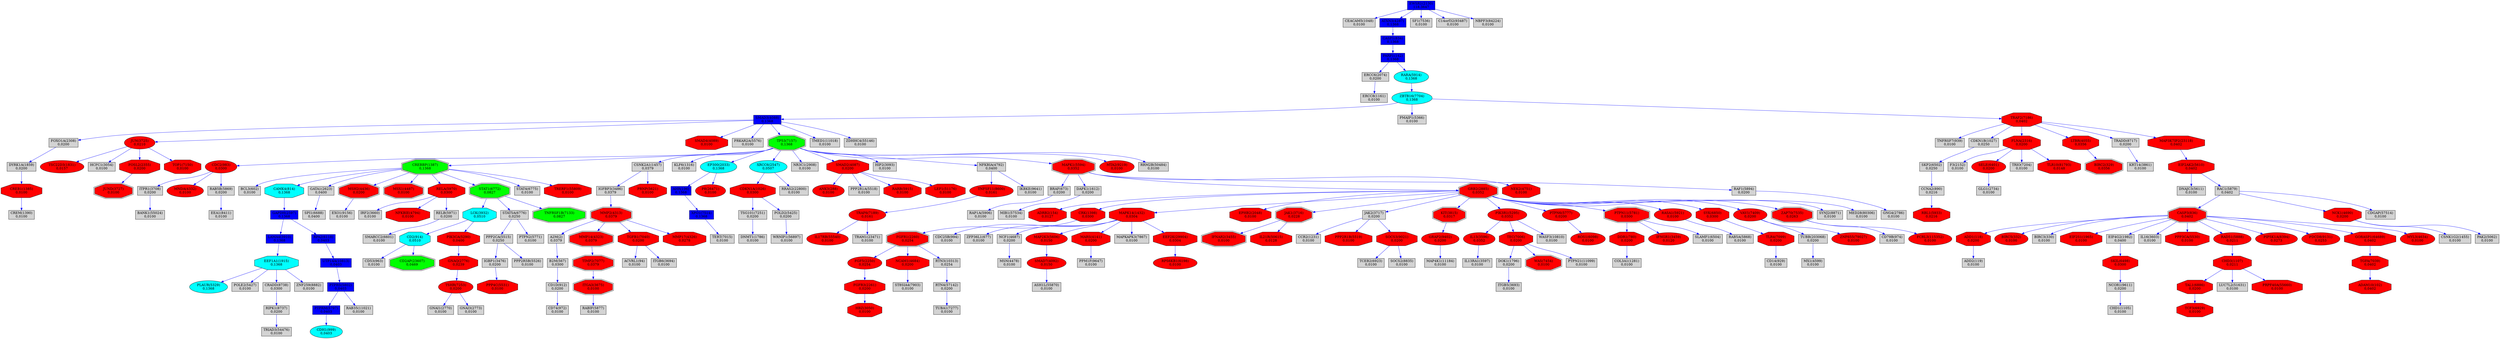 digraph tmp_ans10 {
N_0 [shape = octagon, style = filled, fillcolor = red, label = "ADD1(118)\n0,0200"];
N_1 [shape = box, style = filled, fillcolor = lightgray, label = "ADD2(119)\n0,0100"];
N_2 [shape = box, style = filled, fillcolor = blue, label = "PARP1(142)\n0,1368"];
N_3 [shape = octagon, style = filled, fillcolor = red, label = "ADRB2(154)\n0,0127"];
N_4 [shape = box, style = filled, fillcolor = blue, label = "AHR(196)\n0,1368"];
N_5 [shape = box, style = filled, fillcolor = lightgray, label = "A2M(2)\n0,0379"];
N_6 [shape = box, style = filled, fillcolor = lightgray, label = "ACVRL1(94)\n0,0100"];
N_7 [shape = ellipse, style = filled, fillcolor = red, label = "BIRC5(332)\n0,0100"];
N_8 [shape = octagon, style = filled, fillcolor = red, label = "ADAM10(102)\n0,0402"];
N_9 [shape = box, style = filled, fillcolor = lightgray, label = "B2M(567)\n0,0300"];
N_10 [shape = box, style = filled, fillcolor = lightgray, label = "BRAF(673)\n0,0200"];
N_11 [shape = octagon, style = filled, fillcolor = red, label = "DDR1(780)\n0,0200"];
N_12 [shape = box, style = filled, fillcolor = blue, label = "CASP1(834)\n0,1368"];
N_13 [shape = doubleoctagon, style = filled, fillcolor = red, label = "CASP3(836)\n0,0402"];
N_14 [shape = box, style = filled, fillcolor = lightgray, label = "BIRC3(330)\n0,0100"];
N_15 [shape = doubleoctagon, style = filled, fillcolor = red, label = "BIRC2(329)\n0,0356"];
N_16 [shape = octagon, style = filled, fillcolor = aqua, label = "CD2(914)\n0,0510"];
N_17 [shape = box, style = filled, fillcolor = lightgray, label = "TNFRSF7(939)\n0,0100"];
N_18 [shape = box, style = filled, fillcolor = lightgray, label = "CD74(972)\n0,0100"];
N_19 [shape = box, style = filled, fillcolor = lightgray, label = "CD1D(912)\n0,0200"];
N_20 [shape = box, style = filled, fillcolor = lightgray, label = "CCNA2(890)\n0,0216"];
N_21 [shape = ellipse, style = filled, fillcolor = red, label = "CDC2(983)\n0,0300"];
N_22 [shape = ellipse, style = filled, fillcolor = aqua, label = "CDH1(999)\n0,0403"];
N_23 [shape = octagon, style = filled, fillcolor = red, label = "CDKN1A(1026)\n0,0300"];
N_24 [shape = octagon, style = filled, fillcolor = red, label = "CHD3(1107)\n0,0211"];
N_25 [shape = box, style = filled, fillcolor = lightgray, label = "CDC25B(994)\n0,0100"];
N_26 [shape = box, style = filled, fillcolor = lightgray, label = "CDKN1B(1027)\n0,0250"];
N_27 [shape = box, style = filled, fillcolor = lightgray, label = "CCR2(1231)\n0,0100"];
N_28 [shape = box, style = filled, fillcolor = lightgray, label = "BCL3(602)\n0,0100"];
N_29 [shape = octagon, style = filled, fillcolor = red, label = "CREB1(1385)\n0,0100"];
N_30 [shape = doubleoctagon, style = filled, fillcolor = green, label = "CREBBP(1387)\n0,1368"];
N_31 [shape = octagon, style = filled, fillcolor = aqua, label = "CAMK4(814)\n0,1368"];
N_32 [shape = box, style = filled, fillcolor = lightgray, label = "CREM(1390)\n0,0100"];
N_33 [shape = octagon, style = filled, fillcolor = red, label = "CRK(1398)\n0,0300"];
N_34 [shape = box, style = filled, fillcolor = lightgray, label = "ZFP36L1(677)\n0,0100"];
N_35 [shape = box, style = filled, fillcolor = lightgray, label = "CSNK2A1(1457)\n0,0379"];
N_36 [shape = octagon, style = filled, fillcolor = red, label = "MAPK14(1432)\n0,0304"];
N_37 [shape = box, style = filled, fillcolor = lightgray, label = "CD14(929)\n0,0100"];
N_38 [shape = box, style = filled, fillcolor = lightgray, label = "DAPK1(1612)\n0,0200"];
N_39 [shape = box, style = filled, fillcolor = lightgray, label = "ERCC8(1161)\n0,0100"];
N_40 [shape = box, style = filled, fillcolor = lightgray, label = "DNMT1(1786)\n0,0100"];
N_41 [shape = ellipse, style = filled, fillcolor = red, label = "TSC22D3(1831)\n0,0157"];
N_42 [shape = octagon, style = filled, fillcolor = aqua, label = "EEF1A1(1915)\n0,1368"];
N_43 [shape = box, style = filled, fillcolor = lightgray, label = "KLF6(1316)\n0,0100"];
N_44 [shape = octagon, style = filled, fillcolor = red, label = "EIF2S1(1965)\n0,0100"];
N_45 [shape = box, style = filled, fillcolor = lightgray, label = "EIF4G2(1982)\n0,0400"];
N_46 [shape = ellipse, style = filled, fillcolor = aqua, label = "EP300(2033)\n0,1368"];
N_47 [shape = octagon, style = filled, fillcolor = red, label = "EPHB2(2048)\n0,0100"];
N_48 [shape = box, style = filled, fillcolor = lightgray, label = "CEACAM5(1048)\n0,0100"];
N_49 [shape = box, style = filled, fillcolor = blue, label = "EWSR1(2130)\n118,3647"];
N_50 [shape = box, style = filled, fillcolor = lightgray, label = "F3(2152)\n0,0100"];
N_51 [shape = box, style = filled, fillcolor = lightgray, label = "DOK1(1796)\n0,0200"];
N_52 [shape = box, style = filled, fillcolor = lightgray, label = "COL3A1(1281)\n0,0100"];
N_53 [shape = doubleoctagon, style = filled, fillcolor = red, label = "FGFR1(2260)\n0,0254"];
N_54 [shape = ellipse, style = filled, fillcolor = red, label = "FGF5(2250)\n0,0254"];
N_55 [shape = octagon, style = filled, fillcolor = red, label = "FGFR3(2261)\n0,0200"];
N_56 [shape = box, style = filled, fillcolor = lightgray, label = "DYRK1A(1859)\n0,0200"];
N_57 [shape = octagon, style = filled, fillcolor = red, label = "FLNA(2316)\n0,0200"];
N_58 [shape = box, style = filled, fillcolor = lightgray, label = "CD79B(974)\n0,0100"];
N_59 [shape = box, style = filled, fillcolor = lightgray, label = "FOXO1A(2308)\n0,0200"];
N_60 [shape = box, style = filled, fillcolor = blue, label = "GAPDH(2597)\n0,1368"];
N_61 [shape = ellipse, style = filled, fillcolor = aqua, label = "XRCC6(2547)\n0,0507"];
N_62 [shape = box, style = filled, fillcolor = lightgray, label = "CD53(963)\n0,0100"];
N_63 [shape = box, style = filled, fillcolor = lightgray, label = "GNAI1(2770)\n0,0100"];
N_64 [shape = box, style = filled, fillcolor = lightgray, label = "GNAI3(2773)\n0,0100"];
N_65 [shape = octagon, style = filled, fillcolor = red, label = "GNAQ(2776)\n0,0239"];
N_66 [shape = doubleoctagon, style = filled, fillcolor = red, label = "GRB2(2885)\n0,0352"];
N_67 [shape = box, style = filled, fillcolor = lightgray, label = "NR3C1(2908)\n0,0100"];
N_68 [shape = box, style = filled, fillcolor = lightgray, label = "ERCC6(2074)\n0,0200"];
N_69 [shape = octagon, style = filled, fillcolor = red, label = "HBZ(3050)\n0,0100"];
N_70 [shape = box, style = filled, fillcolor = lightgray, label = "HCFC1(3054)\n0,0100"];
N_71 [shape = box, style = filled, fillcolor = lightgray, label = "CHD1(1105)\n0,0100"];
N_72 [shape = doubleoctagon, style = filled, fillcolor = red, label = "IFNAR2(3455)\n0,0100"];
N_73 [shape = ellipse, style = filled, fillcolor = red, label = "IFNGR1(3459)\n0,0120"];
N_74 [shape = ellipse, style = filled, fillcolor = red, label = "IL13(3596)\n0,0352"];
N_75 [shape = box, style = filled, fillcolor = lightgray, label = "IL16(3603)\n0,0100"];
N_76 [shape = doubleoctagon, style = filled, fillcolor = red, label = "ITGA3(3675)\n0,0100"];
N_77 [shape = box, style = filled, fillcolor = lightgray, label = "ITGB5(3693)\n0,0100"];
N_78 [shape = box, style = filled, fillcolor = lightgray, label = "ITPR1(3708)\n0,0200"];
N_79 [shape = doubleoctagon, style = filled, fillcolor = red, label = "JAK1(3716)\n0,0228"];
N_80 [shape = box, style = filled, fillcolor = lightgray, label = "JAK2(3717)\n0,0200"];
N_81 [shape = ellipse, style = filled, fillcolor = red, label = "JUN(3725)\n0,0210"];
N_82 [shape = octagon, style = filled, fillcolor = red, label = "FOSL2(2355)\n0,0200"];
N_83 [shape = ellipse, style = filled, fillcolor = red, label = "ANK3(288)\n0,0100"];
N_84 [shape = doubleoctagon, style = filled, fillcolor = red, label = "KIT(3815)\n0,0317"];
N_85 [shape = box, style = filled, fillcolor = lightgray, label = "IGFBP3(3486)\n0,0379"];
N_86 [shape = octagon, style = filled, fillcolor = aqua, label = "LCK(3932)\n0,0510"];
N_87 [shape = box, style = filled, fillcolor = lightgray, label = "GATA1(2623)\n0,0400"];
N_88 [shape = octagon, style = filled, fillcolor = red, label = "LTBR(4055)\n0,0356"];
N_89 [shape = octagon, style = filled, fillcolor = red, label = "SMAD2(4087)\n0,0200"];
N_90 [shape = doubleoctagon, style = filled, fillcolor = red, label = "JUND(3727)\n0,0100"];
N_91 [shape = box, style = filled, fillcolor = blue, label = "SMAD3(4088)\n0,1368"];
N_92 [shape = octagon, style = filled, fillcolor = red, label = "SMAD4(4089)\n0,0100"];
N_93 [shape = ellipse, style = filled, fillcolor = red, label = "SMAD7(4092)\n0,0150"];
N_94 [shape = box, style = filled, fillcolor = lightgray, label = "IGBP1(3476)\n0,0200"];
N_95 [shape = doubleoctagon, style = filled, fillcolor = red, label = "MMP2(4313)\n0,0379"];
N_96 [shape = doubleoctagon, style = filled, fillcolor = red, label = "MSH2(4436)\n0,0200"];
N_97 [shape = box, style = filled, fillcolor = lightgray, label = "MSN(4478)\n0,0100"];
N_98 [shape = doubleoctagon, style = filled, fillcolor = red, label = "MSX1(4487)\n0,0100"];
N_99 [shape = box, style = filled, fillcolor = lightgray, label = "MX1(4599)\n0,0100"];
N_100 [shape = octagon, style = filled, fillcolor = red, label = "NCAM1(4684)\n0,0200"];
N_101 [shape = box, style = filled, fillcolor = lightgray, label = "NCF1(4687)\n0,0200"];
N_102 [shape = box, style = filled, fillcolor = lightgray, label = "CSNK1G2(1455)\n0,0100"];
N_103 [shape = box, style = filled, fillcolor = lightgray, label = "HIP2(3093)\n0,0100"];
N_104 [shape = octagon, style = filled, fillcolor = red, label = "NCK1(4690)\n0,0200"];
N_105 [shape = octagon, style = filled, fillcolor = red, label = "NEK2(4751)\n0,0100"];
N_106 [shape = box, style = filled, fillcolor = lightgray, label = "IRF2(3660)\n0,0100"];
N_107 [shape = box, style = filled, fillcolor = lightgray, label = "GLG1(2734)\n0,0100"];
N_108 [shape = box, style = filled, fillcolor = lightgray, label = "NFKBIA(4792)\n0,0400"];
N_109 [shape = box, style = filled, fillcolor = lightgray, label = "PAK2(5062)\n0,0100"];
N_110 [shape = ellipse, style = filled, fillcolor = red, label = "PIK3R1(5295)\n0,0352"];
N_111 [shape = octagon, style = filled, fillcolor = red, label = "PIK3CA(5290)\n0,0400"];
N_112 [shape = box, style = filled, fillcolor = lightgray, label = "KRT14(3861)\n0,0100"];
N_113 [shape = box, style = filled, fillcolor = lightgray, label = "PMAIP1(5366)\n0,0100"];
N_114 [shape = box, style = filled, fillcolor = lightgray, label = "PPP2CA(5515)\n0,0250"];
N_115 [shape = octagon, style = filled, fillcolor = red, label = "PPP2R1B(5519)\n0,0100"];
N_116 [shape = box, style = filled, fillcolor = lightgray, label = "PPP2R1A(5518)\n0,0100"];
N_117 [shape = octagon, style = filled, fillcolor = red, label = "PPP3CA(5530)\n0,0100"];
N_118 [shape = octagon, style = filled, fillcolor = red, label = "NFKBIE(4794)\n0,0100"];
N_119 [shape = box, style = filled, fillcolor = lightgray, label = "PRKAR2A(5576)\n0,0100"];
N_120 [shape = doubleoctagon, style = filled, fillcolor = red, label = "MAPK1(5594)\n0,0352"];
N_121 [shape = octagon, style = filled, fillcolor = red, label = "EIF2AK2(5610)\n0,0402"];
N_122 [shape = box, style = filled, fillcolor = lightgray, label = "DNAJC3(5611)\n0,0100"];
N_123 [shape = octagon, style = filled, fillcolor = red, label = "PRNP(5621)\n0,0100"];
N_124 [shape = box, style = filled, fillcolor = blue, label = "ATXN3(4287)\n0,1368"];
N_125 [shape = box, style = filled, fillcolor = blue, label = "LAMA4(3910)\n0,1368"];
N_126 [shape = ellipse, style = filled, fillcolor = red, label = "PTPN6(5777)\n0,0200"];
N_127 [shape = box, style = filled, fillcolor = blue, label = "PTPRM(5797)\n0,0403"];
N_128 [shape = doubleoctagon, style = filled, fillcolor = red, label = "PTPN11(5781)\n0,0300"];
N_129 [shape = box, style = filled, fillcolor = lightgray, label = "RAB5A(5868)\n0,0100"];
N_130 [shape = box, style = filled, fillcolor = lightgray, label = "RAC1(5879)\n0,0402"];
N_131 [shape = ellipse, style = filled, fillcolor = red, label = "RAD51(5888)\n0,0211"];
N_132 [shape = box, style = filled, fillcolor = lightgray, label = "RAF1(5894)\n0,0200"];
N_133 [shape = box, style = filled, fillcolor = lightgray, label = "GNG4(2786)\n0,0100"];
N_134 [shape = box, style = filled, fillcolor = lightgray, label = "RAP1A(5906)\n0,0100"];
N_135 [shape = ellipse, style = filled, fillcolor = red, label = "RASA1(5921)\n0,0100"];
N_136 [shape = ellipse, style = filled, fillcolor = red, label = "MNDA(4332)\n0,0100"];
N_137 [shape = ellipse, style = filled, fillcolor = aqua, label = "RARA(5914)\n0,1368"];
N_138 [shape = octagon, style = filled, fillcolor = red, label = "RBL1(5933)\n0,0216"];
N_139 [shape = octagon, style = filled, fillcolor = red, label = "PPP4C(5531)\n0,0100"];
N_140 [shape = octagon, style = filled, fillcolor = red, label = "RELA(5970)\n0,0300"];
N_141 [shape = box, style = filled, fillcolor = lightgray, label = "RELB(5971)\n0,0200"];
N_142 [shape = box, style = filled, fillcolor = blue, label = "RPA2(6118)\n0,0403"];
N_143 [shape = octagon, style = filled, fillcolor = red, label = "RARB(5915)\n0,0100"];
N_144 [shape = ellipse, style = filled, fillcolor = red, label = "MAP2K3(5606)\n0,0150"];
N_145 [shape = doubleoctagon, style = filled, fillcolor = red, label = "MMP14(4323)\n0,0379"];
N_146 [shape = ellipse, style = filled, fillcolor = red, label = "SELE(6401)\n0,0200"];
N_147 [shape = box, style = filled, fillcolor = lightgray, label = "PTPN2(5771)\n0,0100"];
N_148 [shape = octagon, style = filled, fillcolor = red, label = "SKIL(6498)\n0,0300"];
N_149 [shape = box, style = filled, fillcolor = lightgray, label = "SLAMF1(6504)\n0,0100"];
N_150 [shape = box, style = filled, fillcolor = lightgray, label = "SPI1(6688)\n0,0400"];
N_151 [shape = doubleoctagon, style = filled, fillcolor = green, label = "STAT1(6772)\n0,0827"];
N_152 [shape = box, style = filled, fillcolor = lightgray, label = "STAT5A(6776)\n0,0250"];
N_153 [shape = ellipse, style = filled, fillcolor = red, label = "RPS6KB1(6198)\n0,0100"];
N_154 [shape = ellipse, style = filled, fillcolor = aqua, label = "PLAUR(5329)\n0,1368"];
N_155 [shape = octagon, style = filled, fillcolor = red, label = "SYK(6850)\n0,0300"];
N_156 [shape = box, style = filled, fillcolor = lightgray, label = "TCEB2(6923)\n0,0100"];
N_157 [shape = octagon, style = filled, fillcolor = red, label = "TCF3(6929)\n0,0100"];
N_158 [shape = octagon, style = filled, fillcolor = red, label = "TAL1(6886)\n0,0200"];
N_159 [shape = box, style = filled, fillcolor = lightgray, label = "SKP2(6502)\n0,0250"];
N_160 [shape = octagon, style = filled, fillcolor = red, label = "TEC(7006)\n0,0200"];
N_161 [shape = box, style = filled, fillcolor = lightgray, label = "TERT(7015)\n0,0100"];
N_162 [shape = box, style = filled, fillcolor = lightgray, label = "RAB5B(5869)\n0,0200"];
N_163 [shape = octagon, style = filled, fillcolor = red, label = "TGFA(7039)\n0,0402"];
N_164 [shape = box, style = filled, fillcolor = lightgray, label = "ITGB6(3694)\n0,0100"];
N_165 [shape = octagon, style = filled, fillcolor = red, label = "TGFB1(7040)\n0,0200"];
N_166 [shape = box, style = filled, fillcolor = lightgray, label = "POLE2(5427)\n0,0100"];
N_167 [shape = octagon, style = filled, fillcolor = red, label = "TLR4(7099)\n0,0200"];
N_168 [shape = octagon, style = filled, fillcolor = red, label = "TOP1(7150)\n0,0100"];
N_169 [shape = doubleoctagon, style = filled, fillcolor = green, label = "TP53(7157)\n0,1368"];
N_170 [shape = doubleoctagon, style = filled, fillcolor = green, label = "TNFRSF1B(7133)\n0,0827"];
N_171 [shape = octagon, style = filled, fillcolor = red, label = "TRAF2(7186)\n0,0402"];
N_172 [shape = ellipse, style = filled, fillcolor = red, label = "TRAF6(7189)\n0,0161"];
N_173 [shape = ellipse, style = filled, fillcolor = red, label = "TSHR(7253)\n0,0200"];
N_174 [shape = box, style = filled, fillcolor = lightgray, label = "TSG101(7251)\n0,0200"];
N_175 [shape = box, style = filled, fillcolor = lightgray, label = "TUBA1(7277)\n0,0100"];
N_176 [shape = doubleoctagon, style = filled, fillcolor = red, label = "WAS(7454)\n0,0100"];
N_177 [shape = box, style = filled, fillcolor = lightgray, label = "POLD2(5425)\n0,0200"];
N_178 [shape = box, style = filled, fillcolor = blue, label = "XPO1(7514)\n0,1368"];
N_179 [shape = ellipse, style = filled, fillcolor = red, label = "VAV1(7409)\n0,0200"];
N_180 [shape = doubleoctagon, style = filled, fillcolor = red, label = "ZAP70(7535)\n0,0263"];
N_181 [shape = ellipse, style = filled, fillcolor = aqua, label = "ZBTB16(7704)\n0,1368"];
N_182 [shape = box, style = filled, fillcolor = lightgray, label = "ST8SIA4(7903)\n0,0100"];
N_183 [shape = octagon, style = filled, fillcolor = red, label = "MARS(4141)\n0,0200"];
N_184 [shape = box, style = filled, fillcolor = lightgray, label = "SF1(7536)\n0,0100"];
N_185 [shape = box, style = filled, fillcolor = lightgray, label = "EEA1(8411)\n0,0100"];
N_186 [shape = box, style = filled, fillcolor = blue, label = "PTPRS(5802)\n0,0403"];
N_187 [shape = ellipse, style = filled, fillcolor = red, label = "TNFSF11(8600)\n0,0161"];
N_188 [shape = ellipse, style = filled, fillcolor = red, label = "PIP5K1A(8394)\n0,0273"];
N_189 [shape = box, style = filled, fillcolor = lightgray, label = "TRADD(8717)\n0,0200"];
N_190 [shape = box, style = filled, fillcolor = lightgray, label = "RIPK1(8737)\n0,0200"];
N_191 [shape = box, style = filled, fillcolor = lightgray, label = "SYNJ2(8871)\n0,0100"];
N_192 [shape = box, style = filled, fillcolor = lightgray, label = "SOCS2(8835)\n0,0100"];
N_193 [shape = box, style = filled, fillcolor = lightgray, label = "SMARCC2(6601)\n0,0100"];
N_194 [shape = box, style = filled, fillcolor = lightgray, label = "STAT4(6775)\n0,0100"];
N_195 [shape = box, style = filled, fillcolor = lightgray, label = "NCOR1(9611)\n0,0200"];
N_196 [shape = box, style = filled, fillcolor = lightgray, label = "PPM1F(9647)\n0,0100"];
N_197 [shape = ellipse, style = filled, fillcolor = red, label = "GRAP2(9402)\n0,0200"];
N_198 [shape = ellipse, style = filled, fillcolor = red, label = "PDCD8(9131)\n0,0253"];
N_199 [shape = box, style = filled, fillcolor = lightgray, label = "IKBKE(9641)\n0,0100"];
N_200 [shape = box, style = filled, fillcolor = lightgray, label = "RTN3(10313)\n0,0254"];
N_201 [shape = ellipse, style = filled, fillcolor = red, label = "ROS1(6098)\n0,0100"];
N_202 [shape = box, style = filled, fillcolor = lightgray, label = "RABIF(5877)\n0,0100"];
N_203 [shape = box, style = filled, fillcolor = blue, label = "UTP14A(10813)\n0,0403"];
N_204 [shape = box, style = filled, fillcolor = lightgray, label = "CRADD(8738)\n0,0300"];
N_205 [shape = box, style = filled, fillcolor = lightgray, label = "MAP4K1(11184)\n0,0100"];
N_206 [shape = ellipse, style = filled, fillcolor = red, label = "MTA2(9219)\n0,0100"];
N_207 [shape = doubleoctagon, style = filled, fillcolor = green, label = "CD2AP(23607)\n0,0469"];
N_208 [shape = box, style = filled, fillcolor = lightgray, label = "MAPKAPK3(7867)\n0,0100"];
N_209 [shape = octagon, style = filled, fillcolor = red, label = "LEF1(51176)\n0,0100"];
N_210 [shape = box, style = filled, fillcolor = lightgray, label = "LUC7L2(51631)\n0,0100"];
N_211 [shape = box, style = filled, fillcolor = lightgray, label = "TRIAD3(54476)\n0,0100"];
N_212 [shape = box, style = filled, fillcolor = lightgray, label = "RRAS2(22800)\n0,0100"];
N_213 [shape = octagon, style = filled, fillcolor = red, label = "PRPF40A(55660)\n0,0100"];
N_214 [shape = box, style = filled, fillcolor = lightgray, label = "ZNF259(8882)\n0,0100"];
N_215 [shape = box, style = filled, fillcolor = lightgray, label = "WRNIP1(56897)\n0,0100"];
N_216 [shape = octagon, style = filled, fillcolor = red, label = "IL21R(50615)\n0,0128"];
N_217 [shape = octagon, style = filled, fillcolor = red, label = "GORASP1(64689)\n0,0402"];
N_218 [shape = ellipse, style = filled, fillcolor = red, label = "IL17RB(55540)\n0,0100"];
N_219 [shape = box, style = filled, fillcolor = lightgray, label = "RTN4(57142)\n0,0200"];
N_220 [shape = box, style = filled, fillcolor = lightgray, label = "RAB35(11021)\n0,0100"];
N_221 [shape = box, style = filled, fillcolor = lightgray, label = "MED28(80306)\n0,0100"];
N_222 [shape = box, style = filled, fillcolor = lightgray, label = "C14orf32(93487)\n0,0100"];
N_223 [shape = box, style = filled, fillcolor = lightgray, label = "TRAM1(23471)\n0,0100"];
N_224 [shape = box, style = filled, fillcolor = lightgray, label = "NBPF3(84224)\n0,0100"];
N_225 [shape = box, style = filled, fillcolor = lightgray, label = "WASF3(10810)\n0,0100"];
N_226 [shape = box, style = filled, fillcolor = lightgray, label = "TUBB(203068)\n0,0200"];
N_227 [shape = octagon, style = filled, fillcolor = red, label = "MAP3K7IP2(23118)\n0,0402"];
N_228 [shape = box, style = filled, fillcolor = lightgray, label = "TRIO(7204)\n0,0100"];
N_229 [shape = box, style = filled, fillcolor = lightgray, label = "PTPN21(11099)\n0,0100"];
N_230 [shape = ellipse, style = filled, fillcolor = red, label = "MYL3(4634)\n0,0100"];
N_231 [shape = octagon, style = filled, fillcolor = red, label = "TLR10(81793)\n0,0148"];
N_232 [shape = ellipse, style = filled, fillcolor = red, label = "ZNF655(79027)\n0,0100"];
N_233 [shape = octagon, style = filled, fillcolor = red, label = "TRERF1(55809)\n0,0100"];
N_234 [shape = octagon, style = filled, fillcolor = red, label = "SOCS3(9021)\n0,0200"];
N_235 [shape = octagon, style = filled, fillcolor = red, label = "EEF2K(29904)\n0,0304"];
N_236 [shape = box, style = filled, fillcolor = lightgray, label = "CDGAP(57514)\n0,0100"];
N_237 [shape = box, style = filled, fillcolor = lightgray, label = "MIB1(57534)\n0,0100"];
N_238 [shape = box, style = filled, fillcolor = lightgray, label = "IL13RA1(3597)\n0,0100"];
N_239 [shape = ellipse, style = filled, fillcolor = red, label = "P8(26471)\n0,0100"];
N_240 [shape = doubleoctagon, style = filled, fillcolor = red, label = "TIMP2(7077)\n0,0379"];
N_241 [shape = box, style = filled, fillcolor = lightgray, label = "BANK1(55024)\n0,0100"];
N_242 [shape = octagon, style = filled, fillcolor = red, label = "MMP17(4326)\n0,0278"];
N_243 [shape = box, style = filled, fillcolor = lightgray, label = "TMED1(11018)\n0,0100"];
N_244 [shape = box, style = filled, fillcolor = lightgray, label = "ZDHHC4(55146)\n0,0100"];
N_245 [shape = box, style = filled, fillcolor = lightgray, label = "ASH1L(55870)\n0,0100"];
N_246 [shape = box, style = filled, fillcolor = lightgray, label = "EXO1(9156)\n0,0100"];
N_247 [shape = box, style = filled, fillcolor = lightgray, label = "PPP2R5B(5526)\n0,0100"];
N_248 [shape = box, style = filled, fillcolor = lightgray, label = "RRM2B(50484)\n0,0100"];
N_249 [shape = ellipse, style = filled, fillcolor = red, label = "FCRL3(115352)\n0,0100"];
N_0 -> N_1 [ color = blue ];
N_5 -> N_9 [ color = blue ];
N_12 -> N_2 [ color = blue ];
N_13 -> N_0 [ color = blue ];
N_13 -> N_7 [ color = blue ];
N_13 -> N_14 [ color = blue ];
N_9 -> N_19 [ color = blue ];
N_19 -> N_18 [ color = blue ];
N_30 -> N_28 [ color = blue ];
N_30 -> N_31 [ color = blue ];
N_29 -> N_32 [ color = blue ];
N_36 -> N_25 [ color = blue ];
N_36 -> N_34 [ color = blue ];
N_13 -> N_44 [ color = blue ];
N_13 -> N_45 [ color = blue ];
N_46 -> N_4 [ color = blue ];
N_49 -> N_48 [ color = blue ];
N_11 -> N_52 [ color = blue ];
N_33 -> N_53 [ color = blue ];
N_53 -> N_54 [ color = blue ];
N_54 -> N_55 [ color = blue ];
N_56 -> N_29 [ color = blue ];
N_57 -> N_50 [ color = blue ];
N_59 -> N_56 [ color = blue ];
N_31 -> N_60 [ color = blue ];
N_61 -> N_23 [ color = blue ];
N_16 -> N_62 [ color = blue ];
N_66 -> N_3 [ color = blue ];
N_66 -> N_33 [ color = blue ];
N_66 -> N_36 [ color = blue ];
N_66 -> N_47 [ color = blue ];
N_2 -> N_68 [ color = blue ];
N_68 -> N_39 [ color = blue ];
N_55 -> N_69 [ color = blue ];
N_13 -> N_75 [ color = blue ];
N_51 -> N_77 [ color = blue ];
N_21 -> N_78 [ color = blue ];
N_66 -> N_79 [ color = blue ];
N_79 -> N_72 [ color = blue ];
N_80 -> N_27 [ color = blue ];
N_66 -> N_80 [ color = blue ];
N_81 -> N_41 [ color = blue ];
N_81 -> N_70 [ color = blue ];
N_81 -> N_82 [ color = blue ];
N_66 -> N_84 [ color = blue ];
N_35 -> N_85 [ color = blue ];
N_86 -> N_16 [ color = blue ];
N_30 -> N_87 [ color = blue ];
N_88 -> N_15 [ color = blue ];
N_89 -> N_83 [ color = blue ];
N_82 -> N_90 [ color = blue ];
N_91 -> N_59 [ color = blue ];
N_91 -> N_81 [ color = blue ];
N_91 -> N_92 [ color = blue ];
N_95 -> N_5 [ color = blue ];
N_85 -> N_95 [ color = blue ];
N_30 -> N_96 [ color = blue ];
N_30 -> N_98 [ color = blue ];
N_53 -> N_100 [ color = blue ];
N_36 -> N_101 [ color = blue ];
N_101 -> N_97 [ color = blue ];
N_104 -> N_102 [ color = blue ];
N_104 -> N_109 [ color = blue ];
N_66 -> N_110 [ color = blue ];
N_110 -> N_74 [ color = blue ];
N_111 -> N_65 [ color = blue ];
N_86 -> N_111 [ color = blue ];
N_114 -> N_94 [ color = blue ];
N_80 -> N_115 [ color = blue ];
N_89 -> N_116 [ color = blue ];
N_13 -> N_117 [ color = blue ];
N_91 -> N_119 [ color = blue ];
N_120 -> N_10 [ color = blue ];
N_120 -> N_38 [ color = blue ];
N_120 -> N_66 [ color = blue ];
N_120 -> N_105 [ color = blue ];
N_121 -> N_122 [ color = blue ];
N_35 -> N_123 [ color = blue ];
N_124 -> N_12 [ color = blue ];
N_49 -> N_124 [ color = blue ];
N_125 -> N_42 [ color = blue ];
N_60 -> N_125 [ color = blue ];
N_66 -> N_126 [ color = blue ];
N_127 -> N_22 [ color = blue ];
N_128 -> N_11 [ color = blue ];
N_66 -> N_128 [ color = blue ];
N_128 -> N_73 [ color = blue ];
N_130 -> N_13 [ color = blue ];
N_130 -> N_104 [ color = blue ];
N_121 -> N_130 [ color = blue ];
N_13 -> N_131 [ color = blue ];
N_131 -> N_24 [ color = blue ];
N_120 -> N_132 [ color = blue ];
N_132 -> N_133 [ color = blue ];
N_10 -> N_134 [ color = blue ];
N_66 -> N_135 [ color = blue ];
N_135 -> N_129 [ color = blue ];
N_21 -> N_136 [ color = blue ];
N_2 -> N_137 [ color = blue ];
N_20 -> N_138 [ color = blue ];
N_94 -> N_139 [ color = blue ];
N_30 -> N_140 [ color = blue ];
N_140 -> N_106 [ color = blue ];
N_140 -> N_118 [ color = blue ];
N_140 -> N_141 [ color = blue ];
N_60 -> N_142 [ color = blue ];
N_89 -> N_143 [ color = blue ];
N_36 -> N_144 [ color = blue ];
N_144 -> N_93 [ color = blue ];
N_95 -> N_145 [ color = blue ];
N_57 -> N_146 [ color = blue ];
N_146 -> N_107 [ color = blue ];
N_45 -> N_148 [ color = blue ];
N_128 -> N_149 [ color = blue ];
N_87 -> N_150 [ color = blue ];
N_30 -> N_151 [ color = blue ];
N_151 -> N_86 [ color = blue ];
N_152 -> N_114 [ color = blue ];
N_152 -> N_147 [ color = blue ];
N_151 -> N_152 [ color = blue ];
N_42 -> N_154 [ color = blue ];
N_66 -> N_155 [ color = blue ];
N_24 -> N_158 [ color = blue ];
N_158 -> N_157 [ color = blue ];
N_159 -> N_20 [ color = blue ];
N_26 -> N_159 [ color = blue ];
N_160 -> N_51 [ color = blue ];
N_110 -> N_160 [ color = blue ];
N_21 -> N_162 [ color = blue ];
N_163 -> N_8 [ color = blue ];
N_165 -> N_6 [ color = blue ];
N_95 -> N_165 [ color = blue ];
N_165 -> N_164 [ color = blue ];
N_42 -> N_166 [ color = blue ];
N_167 -> N_37 [ color = blue ];
N_155 -> N_167 [ color = blue ];
N_81 -> N_168 [ color = blue ];
N_169 -> N_21 [ color = blue ];
N_169 -> N_30 [ color = blue ];
N_169 -> N_35 [ color = blue ];
N_169 -> N_43 [ color = blue ];
N_169 -> N_46 [ color = blue ];
N_169 -> N_61 [ color = blue ];
N_169 -> N_67 [ color = blue ];
N_169 -> N_89 [ color = blue ];
N_91 -> N_169 [ color = blue ];
N_169 -> N_103 [ color = blue ];
N_169 -> N_108 [ color = blue ];
N_169 -> N_120 [ color = blue ];
N_151 -> N_170 [ color = blue ];
N_171 -> N_17 [ color = blue ];
N_171 -> N_26 [ color = blue ];
N_171 -> N_57 [ color = blue ];
N_171 -> N_88 [ color = blue ];
N_173 -> N_63 [ color = blue ];
N_173 -> N_64 [ color = blue ];
N_65 -> N_173 [ color = blue ];
N_23 -> N_174 [ color = blue ];
N_174 -> N_40 [ color = blue ];
N_160 -> N_176 [ color = blue ];
N_23 -> N_177 [ color = blue ];
N_4 -> N_178 [ color = blue ];
N_178 -> N_161 [ color = blue ];
N_66 -> N_179 [ color = blue ];
N_180 -> N_58 [ color = blue ];
N_66 -> N_180 [ color = blue ];
N_181 -> N_91 [ color = blue ];
N_181 -> N_113 [ color = blue ];
N_137 -> N_181 [ color = blue ];
N_181 -> N_171 [ color = blue ];
N_100 -> N_182 [ color = blue ];
N_36 -> N_183 [ color = blue ];
N_49 -> N_184 [ color = blue ];
N_162 -> N_185 [ color = blue ];
N_186 -> N_127 [ color = blue ];
N_108 -> N_187 [ color = blue ];
N_187 -> N_172 [ color = blue ];
N_13 -> N_188 [ color = blue ];
N_189 -> N_112 [ color = blue ];
N_171 -> N_189 [ color = blue ];
N_66 -> N_191 [ color = blue ];
N_141 -> N_193 [ color = blue ];
N_30 -> N_194 [ color = blue ];
N_195 -> N_71 [ color = blue ];
N_148 -> N_195 [ color = blue ];
N_183 -> N_196 [ color = blue ];
N_84 -> N_197 [ color = blue ];
N_13 -> N_198 [ color = blue ];
N_108 -> N_199 [ color = blue ];
N_53 -> N_200 [ color = blue ];
N_126 -> N_201 [ color = blue ];
N_76 -> N_202 [ color = blue ];
N_142 -> N_203 [ color = blue ];
N_203 -> N_186 [ color = blue ];
N_42 -> N_204 [ color = blue ];
N_204 -> N_190 [ color = blue ];
N_197 -> N_205 [ color = blue ];
N_169 -> N_206 [ color = blue ];
N_16 -> N_207 [ color = blue ];
N_36 -> N_208 [ color = blue ];
N_89 -> N_209 [ color = blue ];
N_24 -> N_210 [ color = blue ];
N_190 -> N_211 [ color = blue ];
N_61 -> N_212 [ color = blue ];
N_24 -> N_213 [ color = blue ];
N_42 -> N_214 [ color = blue ];
N_177 -> N_215 [ color = blue ];
N_79 -> N_216 [ color = blue ];
N_13 -> N_217 [ color = blue ];
N_217 -> N_163 [ color = blue ];
N_172 -> N_218 [ color = blue ];
N_219 -> N_175 [ color = blue ];
N_200 -> N_219 [ color = blue ];
N_186 -> N_220 [ color = blue ];
N_66 -> N_221 [ color = blue ];
N_49 -> N_222 [ color = blue ];
N_172 -> N_223 [ color = blue ];
N_49 -> N_224 [ color = blue ];
N_110 -> N_225 [ color = blue ];
N_226 -> N_99 [ color = blue ];
N_179 -> N_226 [ color = blue ];
N_227 -> N_121 [ color = blue ];
N_171 -> N_227 [ color = blue ];
N_57 -> N_228 [ color = blue ];
N_160 -> N_229 [ color = blue ];
N_13 -> N_230 [ color = blue ];
N_57 -> N_231 [ color = blue ];
N_179 -> N_232 [ color = blue ];
N_30 -> N_233 [ color = blue ];
N_80 -> N_234 [ color = blue ];
N_234 -> N_156 [ color = blue ];
N_234 -> N_192 [ color = blue ];
N_36 -> N_235 [ color = blue ];
N_235 -> N_153 [ color = blue ];
N_130 -> N_236 [ color = blue ];
N_38 -> N_237 [ color = blue ];
N_74 -> N_238 [ color = blue ];
N_46 -> N_239 [ color = blue ];
N_240 -> N_76 [ color = blue ];
N_145 -> N_240 [ color = blue ];
N_78 -> N_241 [ color = blue ];
N_95 -> N_242 [ color = blue ];
N_91 -> N_243 [ color = blue ];
N_91 -> N_244 [ color = blue ];
N_93 -> N_245 [ color = blue ];
N_96 -> N_246 [ color = blue ];
N_114 -> N_247 [ color = blue ];
N_169 -> N_248 [ color = blue ];
N_180 -> N_249 [ color = blue ];
}
